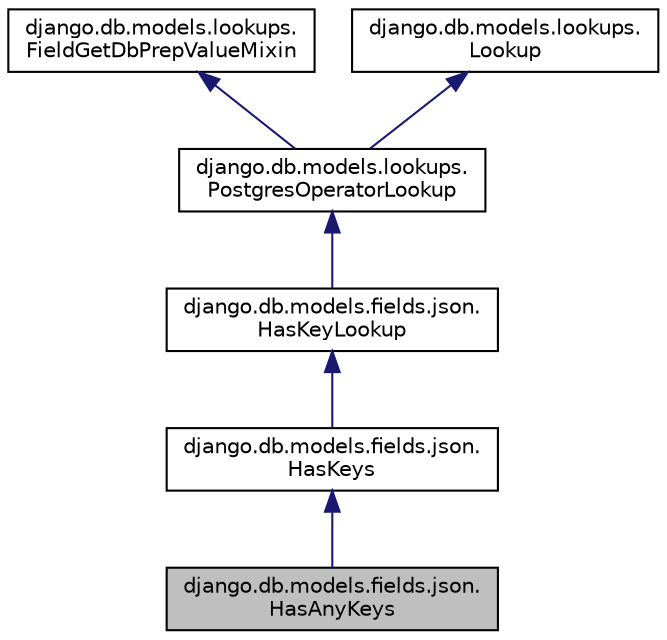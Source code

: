 digraph "django.db.models.fields.json.HasAnyKeys"
{
 // LATEX_PDF_SIZE
  edge [fontname="Helvetica",fontsize="10",labelfontname="Helvetica",labelfontsize="10"];
  node [fontname="Helvetica",fontsize="10",shape=record];
  Node1 [label="django.db.models.fields.json.\lHasAnyKeys",height=0.2,width=0.4,color="black", fillcolor="grey75", style="filled", fontcolor="black",tooltip=" "];
  Node2 -> Node1 [dir="back",color="midnightblue",fontsize="10",style="solid",fontname="Helvetica"];
  Node2 [label="django.db.models.fields.json.\lHasKeys",height=0.2,width=0.4,color="black", fillcolor="white", style="filled",URL="$d9/dc1/classdjango_1_1db_1_1models_1_1fields_1_1json_1_1_has_keys.html",tooltip=" "];
  Node3 -> Node2 [dir="back",color="midnightblue",fontsize="10",style="solid",fontname="Helvetica"];
  Node3 [label="django.db.models.fields.json.\lHasKeyLookup",height=0.2,width=0.4,color="black", fillcolor="white", style="filled",URL="$d6/d96/classdjango_1_1db_1_1models_1_1fields_1_1json_1_1_has_key_lookup.html",tooltip=" "];
  Node4 -> Node3 [dir="back",color="midnightblue",fontsize="10",style="solid",fontname="Helvetica"];
  Node4 [label="django.db.models.lookups.\lPostgresOperatorLookup",height=0.2,width=0.4,color="black", fillcolor="white", style="filled",URL="$df/d31/classdjango_1_1db_1_1models_1_1lookups_1_1_postgres_operator_lookup.html",tooltip=" "];
  Node5 -> Node4 [dir="back",color="midnightblue",fontsize="10",style="solid",fontname="Helvetica"];
  Node5 [label="django.db.models.lookups.\lFieldGetDbPrepValueMixin",height=0.2,width=0.4,color="black", fillcolor="white", style="filled",URL="$df/d62/classdjango_1_1db_1_1models_1_1lookups_1_1_field_get_db_prep_value_mixin.html",tooltip=" "];
  Node6 -> Node4 [dir="back",color="midnightblue",fontsize="10",style="solid",fontname="Helvetica"];
  Node6 [label="django.db.models.lookups.\lLookup",height=0.2,width=0.4,color="black", fillcolor="white", style="filled",URL="$dd/de0/classdjango_1_1db_1_1models_1_1lookups_1_1_lookup.html",tooltip=" "];
}
